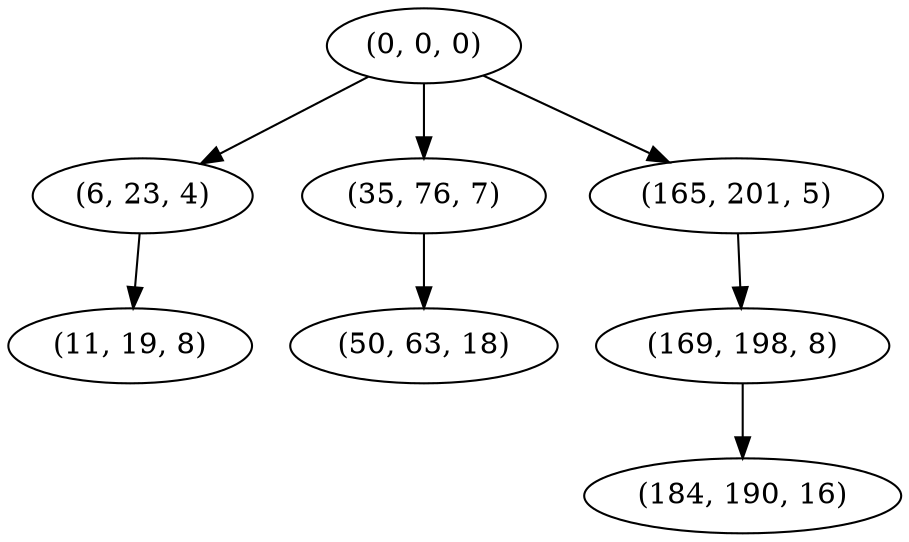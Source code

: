 digraph tree {
    "(0, 0, 0)";
    "(6, 23, 4)";
    "(11, 19, 8)";
    "(35, 76, 7)";
    "(50, 63, 18)";
    "(165, 201, 5)";
    "(169, 198, 8)";
    "(184, 190, 16)";
    "(0, 0, 0)" -> "(6, 23, 4)";
    "(0, 0, 0)" -> "(35, 76, 7)";
    "(0, 0, 0)" -> "(165, 201, 5)";
    "(6, 23, 4)" -> "(11, 19, 8)";
    "(35, 76, 7)" -> "(50, 63, 18)";
    "(165, 201, 5)" -> "(169, 198, 8)";
    "(169, 198, 8)" -> "(184, 190, 16)";
}

